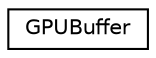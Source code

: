 digraph G
{
  edge [fontname="Helvetica",fontsize="10",labelfontname="Helvetica",labelfontsize="10"];
  node [fontname="Helvetica",fontsize="10",shape=record];
  rankdir=LR;
  Node1 [label="GPUBuffer",height=0.2,width=0.4,color="black", fillcolor="white", style="filled",URL="$d5/d7b/structGPUBuffer.html"];
}
